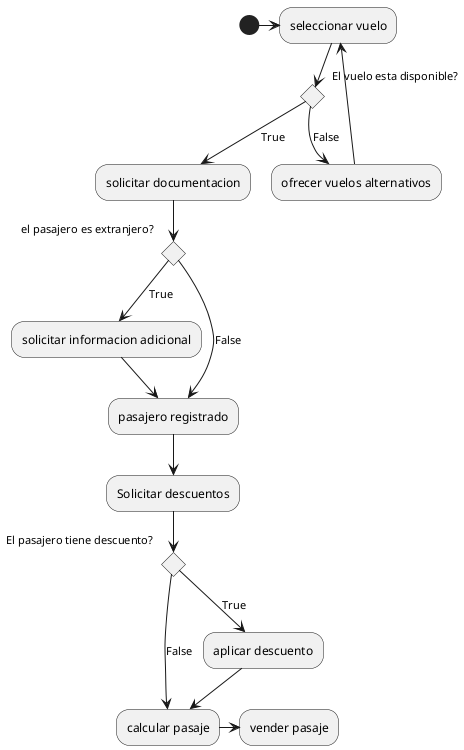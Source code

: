 @startuml Caso pasaje

(*) -right--> "seleccionar vuelo"
if "El vuelo esta disponible?" then 
    -->[True] "solicitar documentacion"
        if "el pasajero es extranjero?" then 
            -->[True] "solicitar informacion adicional"
            --> "pasajero registrado"
        else 
            -->[False] "pasajero registrado"
            --> "Solicitar descuentos"
            if "El pasajero tiene descuento?" then 
                -->[True] "aplicar descuento"
                --> "calcular pasaje"
            else 
                -->[False] "calcular pasaje"
                -right-> "vender pasaje" 
            endif
        endif
else
    -->[False] "ofrecer vuelos alternativos"
    --> "seleccionar vuelo"
    endif 
@enduml